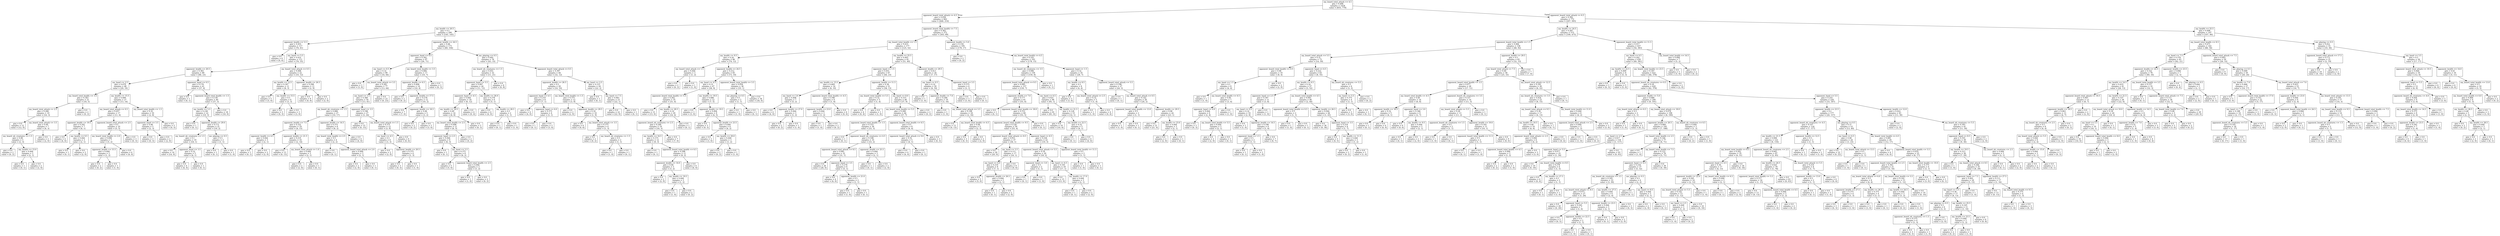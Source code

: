 digraph Tree {
node [shape=box] ;
0 [label="my_board_total_attack <= 4.5\ngini = 0.496\nsamples = 1434\nvalue = [655, 779]"] ;
1 [label="opponent_board_total_attack <= 4.5\ngini = 0.438\nsamples = 662\nvalue = [448, 214]"] ;
0 -> 1 [labeldistance=2.5, labelangle=45, headlabel="True"] ;
2 [label="my_health <= 20.5\ngini = 0.5\nsamples = 290\nvalue = [145, 145]"] ;
1 -> 2 ;
3 [label="opponent_health <= 5.5\ngini = 0.455\nsamples = 117\nvalue = [76, 41]"] ;
2 -> 3 ;
4 [label="gini = 0.0\nsamples = 6\nvalue = [0, 6]"] ;
3 -> 4 ;
5 [label="my_hand <= 5.5\ngini = 0.432\nsamples = 111\nvalue = [76, 35]"] ;
3 -> 5 ;
6 [label="opponent_health <= 20.5\ngini = 0.383\nsamples = 89\nvalue = [66, 23]"] ;
5 -> 6 ;
7 [label="my_hand <= 2.5\ngini = 0.478\nsamples = 48\nvalue = [29, 19]"] ;
6 -> 7 ;
8 [label="my_board_total_health <= 3.5\ngini = 0.363\nsamples = 21\nvalue = [16, 5]"] ;
7 -> 8 ;
9 [label="my_board_total_attack <= 2.5\ngini = 0.266\nsamples = 19\nvalue = [16, 3]"] ;
8 -> 9 ;
10 [label="gini = 0.0\nsamples = 12\nvalue = [12, 0]"] ;
9 -> 10 ;
11 [label="my_board_total_attack <= 3.5\ngini = 0.49\nsamples = 7\nvalue = [4, 3]"] ;
9 -> 11 ;
12 [label="my_board_nb_creatures <= 1.5\ngini = 0.48\nsamples = 5\nvalue = [2, 3]"] ;
11 -> 12 ;
13 [label="gini = 0.0\nsamples = 2\nvalue = [0, 2]"] ;
12 -> 13 ;
14 [label="my_health <= 15.0\ngini = 0.444\nsamples = 3\nvalue = [2, 1]"] ;
12 -> 14 ;
15 [label="gini = 0.0\nsamples = 1\nvalue = [0, 1]"] ;
14 -> 15 ;
16 [label="gini = 0.0\nsamples = 2\nvalue = [2, 0]"] ;
14 -> 16 ;
17 [label="gini = 0.0\nsamples = 2\nvalue = [2, 0]"] ;
11 -> 17 ;
18 [label="gini = 0.0\nsamples = 2\nvalue = [0, 2]"] ;
8 -> 18 ;
19 [label="my_health <= 15.5\ngini = 0.499\nsamples = 27\nvalue = [13, 14]"] ;
7 -> 19 ;
20 [label="my_board_total_attack <= 0.5\ngini = 0.457\nsamples = 17\nvalue = [11, 6]"] ;
19 -> 20 ;
21 [label="opponent_health <= 19.5\ngini = 0.245\nsamples = 7\nvalue = [6, 1]"] ;
20 -> 21 ;
22 [label="gini = 0.0\nsamples = 4\nvalue = [4, 0]"] ;
21 -> 22 ;
23 [label="my_health <= 9.5\ngini = 0.444\nsamples = 3\nvalue = [2, 1]"] ;
21 -> 23 ;
24 [label="gini = 0.0\nsamples = 1\nvalue = [0, 1]"] ;
23 -> 24 ;
25 [label="gini = 0.0\nsamples = 2\nvalue = [2, 0]"] ;
23 -> 25 ;
26 [label="opponent_board_total_attack <= 2.5\ngini = 0.5\nsamples = 10\nvalue = [5, 5]"] ;
20 -> 26 ;
27 [label="my_board_total_health <= 2.0\ngini = 0.408\nsamples = 7\nvalue = [5, 2]"] ;
26 -> 27 ;
28 [label="opponent_health <= 15.5\ngini = 0.444\nsamples = 3\nvalue = [1, 2]"] ;
27 -> 28 ;
29 [label="gini = 0.0\nsamples = 2\nvalue = [0, 2]"] ;
28 -> 29 ;
30 [label="gini = 0.0\nsamples = 1\nvalue = [1, 0]"] ;
28 -> 30 ;
31 [label="gini = 0.0\nsamples = 4\nvalue = [4, 0]"] ;
27 -> 31 ;
32 [label="gini = 0.0\nsamples = 3\nvalue = [0, 3]"] ;
26 -> 32 ;
33 [label="my_board_total_health <= 1.5\ngini = 0.32\nsamples = 10\nvalue = [2, 8]"] ;
19 -> 33 ;
34 [label="opponent_hand <= 3.5\ngini = 0.48\nsamples = 5\nvalue = [2, 3]"] ;
33 -> 34 ;
35 [label="gini = 0.0\nsamples = 3\nvalue = [0, 3]"] ;
34 -> 35 ;
36 [label="gini = 0.0\nsamples = 2\nvalue = [2, 0]"] ;
34 -> 36 ;
37 [label="gini = 0.0\nsamples = 5\nvalue = [0, 5]"] ;
33 -> 37 ;
38 [label="opponent_hand <= 0.5\ngini = 0.176\nsamples = 41\nvalue = [37, 4]"] ;
6 -> 38 ;
39 [label="gini = 0.0\nsamples = 1\nvalue = [0, 1]"] ;
38 -> 39 ;
40 [label="opponent_board_total_health <= 1.5\ngini = 0.139\nsamples = 40\nvalue = [37, 3]"] ;
38 -> 40 ;
41 [label="my_health <= 5.5\ngini = 0.236\nsamples = 22\nvalue = [19, 3]"] ;
40 -> 41 ;
42 [label="gini = 0.0\nsamples = 1\nvalue = [0, 1]"] ;
41 -> 42 ;
43 [label="opponent_health <= 29.0\ngini = 0.172\nsamples = 21\nvalue = [19, 2]"] ;
41 -> 43 ;
44 [label="my_board_nb_creatures <= 1.5\ngini = 0.1\nsamples = 19\nvalue = [18, 1]"] ;
43 -> 44 ;
45 [label="gini = 0.0\nsamples = 14\nvalue = [14, 0]"] ;
44 -> 45 ;
46 [label="opponent_hand <= 3.5\ngini = 0.32\nsamples = 5\nvalue = [4, 1]"] ;
44 -> 46 ;
47 [label="gini = 0.0\nsamples = 4\nvalue = [4, 0]"] ;
46 -> 47 ;
48 [label="gini = 0.0\nsamples = 1\nvalue = [0, 1]"] ;
46 -> 48 ;
49 [label="me_playing <= 0.5\ngini = 0.5\nsamples = 2\nvalue = [1, 1]"] ;
43 -> 49 ;
50 [label="gini = 0.0\nsamples = 1\nvalue = [0, 1]"] ;
49 -> 50 ;
51 [label="gini = 0.0\nsamples = 1\nvalue = [1, 0]"] ;
49 -> 51 ;
52 [label="gini = 0.0\nsamples = 18\nvalue = [18, 0]"] ;
40 -> 52 ;
53 [label="my_board_total_attack <= 0.5\ngini = 0.496\nsamples = 22\nvalue = [10, 12]"] ;
5 -> 53 ;
54 [label="my_health <= 12.5\ngini = 0.397\nsamples = 11\nvalue = [8, 3]"] ;
53 -> 54 ;
55 [label="gini = 0.0\nsamples = 5\nvalue = [5, 0]"] ;
54 -> 55 ;
56 [label="my_health <= 15.5\ngini = 0.5\nsamples = 6\nvalue = [3, 3]"] ;
54 -> 56 ;
57 [label="gini = 0.0\nsamples = 3\nvalue = [0, 3]"] ;
56 -> 57 ;
58 [label="gini = 0.0\nsamples = 3\nvalue = [3, 0]"] ;
56 -> 58 ;
59 [label="opponent_health <= 26.5\ngini = 0.298\nsamples = 11\nvalue = [2, 9]"] ;
53 -> 59 ;
60 [label="gini = 0.0\nsamples = 9\nvalue = [0, 9]"] ;
59 -> 60 ;
61 [label="gini = 0.0\nsamples = 2\nvalue = [2, 0]"] ;
59 -> 61 ;
62 [label="opponent_health <= 24.5\ngini = 0.48\nsamples = 173\nvalue = [69, 104]"] ;
2 -> 62 ;
63 [label="opponent_hand <= 6.5\ngini = 0.392\nsamples = 97\nvalue = [26, 71]"] ;
62 -> 63 ;
64 [label="my_hand <= 0.5\ngini = 0.32\nsamples = 80\nvalue = [16, 64]"] ;
63 -> 64 ;
65 [label="gini = 0.0\nsamples = 3\nvalue = [3, 0]"] ;
64 -> 65 ;
66 [label="my_board_total_attack <= 3.5\ngini = 0.281\nsamples = 77\nvalue = [13, 64]"] ;
64 -> 66 ;
67 [label="my_hand <= 3.5\ngini = 0.366\nsamples = 54\nvalue = [13, 41]"] ;
66 -> 67 ;
68 [label="my_board_nb_creatures <= 1.5\ngini = 0.466\nsamples = 27\nvalue = [10, 17]"] ;
67 -> 68 ;
69 [label="opponent_health <= 7.5\ngini = 0.332\nsamples = 19\nvalue = [4, 15]"] ;
68 -> 69 ;
70 [label="opponent_health <= 4.5\ngini = 0.444\nsamples = 3\nvalue = [2, 1]"] ;
69 -> 70 ;
71 [label="gini = 0.0\nsamples = 1\nvalue = [0, 1]"] ;
70 -> 71 ;
72 [label="gini = 0.0\nsamples = 2\nvalue = [2, 0]"] ;
70 -> 72 ;
73 [label="opponent_health <= 21.5\ngini = 0.219\nsamples = 16\nvalue = [2, 14]"] ;
69 -> 73 ;
74 [label="gini = 0.0\nsamples = 13\nvalue = [0, 13]"] ;
73 -> 74 ;
75 [label="my_board_total_attack <= 1.0\ngini = 0.444\nsamples = 3\nvalue = [2, 1]"] ;
73 -> 75 ;
76 [label="gini = 0.0\nsamples = 2\nvalue = [2, 0]"] ;
75 -> 76 ;
77 [label="gini = 0.0\nsamples = 1\nvalue = [0, 1]"] ;
75 -> 77 ;
78 [label="opponent_health <= 14.5\ngini = 0.375\nsamples = 8\nvalue = [6, 2]"] ;
68 -> 78 ;
79 [label="my_board_total_health <= 2.5\ngini = 0.5\nsamples = 4\nvalue = [2, 2]"] ;
78 -> 79 ;
80 [label="gini = 0.0\nsamples = 1\nvalue = [0, 1]"] ;
79 -> 80 ;
81 [label="opponent_board_total_attack <= 2.0\ngini = 0.444\nsamples = 3\nvalue = [2, 1]"] ;
79 -> 81 ;
82 [label="gini = 0.0\nsamples = 2\nvalue = [2, 0]"] ;
81 -> 82 ;
83 [label="gini = 0.0\nsamples = 1\nvalue = [0, 1]"] ;
81 -> 83 ;
84 [label="gini = 0.0\nsamples = 4\nvalue = [4, 0]"] ;
78 -> 84 ;
85 [label="opponent_hand <= 3.5\ngini = 0.198\nsamples = 27\nvalue = [3, 24]"] ;
67 -> 85 ;
86 [label="gini = 0.0\nsamples = 15\nvalue = [0, 15]"] ;
85 -> 86 ;
87 [label="my_board_total_attack <= 1.5\ngini = 0.375\nsamples = 12\nvalue = [3, 9]"] ;
85 -> 87 ;
88 [label="my_hand <= 4.5\ngini = 0.5\nsamples = 6\nvalue = [3, 3]"] ;
87 -> 88 ;
89 [label="gini = 0.0\nsamples = 2\nvalue = [2, 0]"] ;
88 -> 89 ;
90 [label="opponent_health <= 20.5\ngini = 0.375\nsamples = 4\nvalue = [1, 3]"] ;
88 -> 90 ;
91 [label="gini = 0.0\nsamples = 3\nvalue = [0, 3]"] ;
90 -> 91 ;
92 [label="gini = 0.0\nsamples = 1\nvalue = [1, 0]"] ;
90 -> 92 ;
93 [label="gini = 0.0\nsamples = 6\nvalue = [0, 6]"] ;
87 -> 93 ;
94 [label="gini = 0.0\nsamples = 23\nvalue = [0, 23]"] ;
66 -> 94 ;
95 [label="my_board_total_health <= 3.5\ngini = 0.484\nsamples = 17\nvalue = [10, 7]"] ;
63 -> 95 ;
96 [label="opponent_health <= 6.5\ngini = 0.408\nsamples = 14\nvalue = [10, 4]"] ;
95 -> 96 ;
97 [label="gini = 0.0\nsamples = 2\nvalue = [0, 2]"] ;
96 -> 97 ;
98 [label="opponent_health <= 17.5\ngini = 0.278\nsamples = 12\nvalue = [10, 2]"] ;
96 -> 98 ;
99 [label="gini = 0.0\nsamples = 7\nvalue = [7, 0]"] ;
98 -> 99 ;
100 [label="opponent_health <= 18.5\ngini = 0.48\nsamples = 5\nvalue = [3, 2]"] ;
98 -> 100 ;
101 [label="gini = 0.0\nsamples = 2\nvalue = [0, 2]"] ;
100 -> 101 ;
102 [label="gini = 0.0\nsamples = 3\nvalue = [3, 0]"] ;
100 -> 102 ;
103 [label="gini = 0.0\nsamples = 3\nvalue = [0, 3]"] ;
95 -> 103 ;
104 [label="me_playing <= 0.5\ngini = 0.491\nsamples = 76\nvalue = [43, 33]"] ;
62 -> 104 ;
105 [label="my_board_nb_creatures <= 1.5\ngini = 0.451\nsamples = 32\nvalue = [11, 21]"] ;
104 -> 105 ;
106 [label="opponent_hand <= 5.5\ngini = 0.497\nsamples = 24\nvalue = [11, 13]"] ;
105 -> 106 ;
107 [label="opponent_hand <= 4.5\ngini = 0.444\nsamples = 18\nvalue = [6, 12]"] ;
106 -> 107 ;
108 [label="my_health <= 29.5\ngini = 0.49\nsamples = 14\nvalue = [6, 8]"] ;
107 -> 108 ;
109 [label="my_board_total_health <= 2.5\ngini = 0.496\nsamples = 11\nvalue = [6, 5]"] ;
108 -> 109 ;
110 [label="opponent_hand <= 2.5\ngini = 0.444\nsamples = 9\nvalue = [6, 3]"] ;
109 -> 110 ;
111 [label="gini = 0.0\nsamples = 1\nvalue = [0, 1]"] ;
110 -> 111 ;
112 [label="my_hand <= 5.5\ngini = 0.375\nsamples = 8\nvalue = [6, 2]"] ;
110 -> 112 ;
113 [label="gini = 0.0\nsamples = 5\nvalue = [5, 0]"] ;
112 -> 113 ;
114 [label="opponent_board_total_health <= 2.5\ngini = 0.444\nsamples = 3\nvalue = [1, 2]"] ;
112 -> 114 ;
115 [label="gini = 0.0\nsamples = 1\nvalue = [1, 0]"] ;
114 -> 115 ;
116 [label="gini = 0.0\nsamples = 2\nvalue = [0, 2]"] ;
114 -> 116 ;
117 [label="gini = 0.0\nsamples = 2\nvalue = [0, 2]"] ;
109 -> 117 ;
118 [label="gini = 0.0\nsamples = 3\nvalue = [0, 3]"] ;
108 -> 118 ;
119 [label="gini = 0.0\nsamples = 4\nvalue = [0, 4]"] ;
107 -> 119 ;
120 [label="my_health <= 26.0\ngini = 0.278\nsamples = 6\nvalue = [5, 1]"] ;
106 -> 120 ;
121 [label="gini = 0.0\nsamples = 4\nvalue = [4, 0]"] ;
120 -> 121 ;
122 [label="my_health <= 28.5\ngini = 0.5\nsamples = 2\nvalue = [1, 1]"] ;
120 -> 122 ;
123 [label="gini = 0.0\nsamples = 1\nvalue = [0, 1]"] ;
122 -> 123 ;
124 [label="gini = 0.0\nsamples = 1\nvalue = [1, 0]"] ;
122 -> 124 ;
125 [label="gini = 0.0\nsamples = 8\nvalue = [0, 8]"] ;
105 -> 125 ;
126 [label="opponent_board_total_attack <= 0.5\ngini = 0.397\nsamples = 44\nvalue = [32, 12]"] ;
104 -> 126 ;
127 [label="opponent_health <= 26.5\ngini = 0.5\nsamples = 20\nvalue = [10, 10]"] ;
126 -> 127 ;
128 [label="opponent_hand <= 4.5\ngini = 0.219\nsamples = 8\nvalue = [7, 1]"] ;
127 -> 128 ;
129 [label="gini = 0.0\nsamples = 4\nvalue = [4, 0]"] ;
128 -> 129 ;
130 [label="opponent_hand <= 6.0\ngini = 0.375\nsamples = 4\nvalue = [3, 1]"] ;
128 -> 130 ;
131 [label="gini = 0.0\nsamples = 1\nvalue = [0, 1]"] ;
130 -> 131 ;
132 [label="gini = 0.0\nsamples = 3\nvalue = [3, 0]"] ;
130 -> 132 ;
133 [label="my_board_total_health <= 1.5\ngini = 0.375\nsamples = 12\nvalue = [3, 9]"] ;
127 -> 133 ;
134 [label="gini = 0.0\nsamples = 2\nvalue = [2, 0]"] ;
133 -> 134 ;
135 [label="opponent_health <= 29.5\ngini = 0.18\nsamples = 10\nvalue = [1, 9]"] ;
133 -> 135 ;
136 [label="gini = 0.0\nsamples = 6\nvalue = [0, 6]"] ;
135 -> 136 ;
137 [label="my_board_total_attack <= 3.5\ngini = 0.375\nsamples = 4\nvalue = [1, 3]"] ;
135 -> 137 ;
138 [label="gini = 0.0\nsamples = 2\nvalue = [0, 2]"] ;
137 -> 138 ;
139 [label="my_board_nb_creatures <= 1.5\ngini = 0.5\nsamples = 2\nvalue = [1, 1]"] ;
137 -> 139 ;
140 [label="gini = 0.0\nsamples = 1\nvalue = [1, 0]"] ;
139 -> 140 ;
141 [label="gini = 0.0\nsamples = 1\nvalue = [0, 1]"] ;
139 -> 141 ;
142 [label="my_hand <= 2.5\ngini = 0.153\nsamples = 24\nvalue = [22, 2]"] ;
126 -> 142 ;
143 [label="gini = 0.0\nsamples = 1\nvalue = [0, 1]"] ;
142 -> 143 ;
144 [label="my_hand <= 7.5\ngini = 0.083\nsamples = 23\nvalue = [22, 1]"] ;
142 -> 144 ;
145 [label="gini = 0.0\nsamples = 22\nvalue = [22, 0]"] ;
144 -> 145 ;
146 [label="gini = 0.0\nsamples = 1\nvalue = [0, 1]"] ;
144 -> 146 ;
147 [label="opponent_board_total_health <= 7.5\ngini = 0.302\nsamples = 372\nvalue = [303, 69]"] ;
1 -> 147 ;
148 [label="my_board_total_health <= 1.5\ngini = 0.415\nsamples = 177\nvalue = [125, 52]"] ;
147 -> 148 ;
149 [label="my_health <= 9.5\ngini = 0.24\nsamples = 86\nvalue = [74, 12]"] ;
148 -> 149 ;
150 [label="my_board_total_attack <= 1.5\ngini = 0.444\nsamples = 3\nvalue = [1, 2]"] ;
149 -> 150 ;
151 [label="gini = 0.0\nsamples = 2\nvalue = [0, 2]"] ;
150 -> 151 ;
152 [label="gini = 0.0\nsamples = 1\nvalue = [1, 0]"] ;
150 -> 152 ;
153 [label="opponent_health <= 24.5\ngini = 0.212\nsamples = 83\nvalue = [73, 10]"] ;
149 -> 153 ;
154 [label="my_hand <= 4.5\ngini = 0.31\nsamples = 47\nvalue = [38, 9]"] ;
153 -> 154 ;
155 [label="opponent_board_total_health <= 5.5\ngini = 0.202\nsamples = 35\nvalue = [31, 4]"] ;
154 -> 155 ;
156 [label="gini = 0.0\nsamples = 15\nvalue = [15, 0]"] ;
155 -> 156 ;
157 [label="my_health <= 28.5\ngini = 0.32\nsamples = 20\nvalue = [16, 4]"] ;
155 -> 157 ;
158 [label="opponent_board_nb_creatures <= 2.5\ngini = 0.266\nsamples = 19\nvalue = [16, 3]"] ;
157 -> 158 ;
159 [label="my_health <= 16.5\ngini = 0.375\nsamples = 12\nvalue = [9, 3]"] ;
158 -> 159 ;
160 [label="gini = 0.0\nsamples = 1\nvalue = [0, 1]"] ;
159 -> 160 ;
161 [label="opponent_board_total_health <= 6.5\ngini = 0.298\nsamples = 11\nvalue = [9, 2]"] ;
159 -> 161 ;
162 [label="opponent_health <= 14.0\ngini = 0.48\nsamples = 5\nvalue = [3, 2]"] ;
161 -> 162 ;
163 [label="gini = 0.0\nsamples = 2\nvalue = [2, 0]"] ;
162 -> 163 ;
164 [label="my_health <= 19.5\ngini = 0.444\nsamples = 3\nvalue = [1, 2]"] ;
162 -> 164 ;
165 [label="gini = 0.0\nsamples = 1\nvalue = [1, 0]"] ;
164 -> 165 ;
166 [label="gini = 0.0\nsamples = 2\nvalue = [0, 2]"] ;
164 -> 166 ;
167 [label="gini = 0.0\nsamples = 6\nvalue = [6, 0]"] ;
161 -> 167 ;
168 [label="gini = 0.0\nsamples = 7\nvalue = [7, 0]"] ;
158 -> 168 ;
169 [label="gini = 0.0\nsamples = 1\nvalue = [0, 1]"] ;
157 -> 169 ;
170 [label="my_health <= 19.5\ngini = 0.486\nsamples = 12\nvalue = [7, 5]"] ;
154 -> 170 ;
171 [label="gini = 0.0\nsamples = 3\nvalue = [3, 0]"] ;
170 -> 171 ;
172 [label="opponent_health <= 19.5\ngini = 0.494\nsamples = 9\nvalue = [4, 5]"] ;
170 -> 172 ;
173 [label="gini = 0.0\nsamples = 3\nvalue = [0, 3]"] ;
172 -> 173 ;
174 [label="opponent_health <= 23.5\ngini = 0.444\nsamples = 6\nvalue = [4, 2]"] ;
172 -> 174 ;
175 [label="gini = 0.0\nsamples = 3\nvalue = [3, 0]"] ;
174 -> 175 ;
176 [label="my_health <= 29.0\ngini = 0.444\nsamples = 3\nvalue = [1, 2]"] ;
174 -> 176 ;
177 [label="gini = 0.0\nsamples = 2\nvalue = [0, 2]"] ;
176 -> 177 ;
178 [label="gini = 0.0\nsamples = 1\nvalue = [1, 0]"] ;
176 -> 178 ;
179 [label="opponent_board_total_health <= 3.5\ngini = 0.054\nsamples = 36\nvalue = [35, 1]"] ;
153 -> 179 ;
180 [label="me_playing <= 0.5\ngini = 0.5\nsamples = 2\nvalue = [1, 1]"] ;
179 -> 180 ;
181 [label="gini = 0.0\nsamples = 1\nvalue = [1, 0]"] ;
180 -> 181 ;
182 [label="gini = 0.0\nsamples = 1\nvalue = [0, 1]"] ;
180 -> 182 ;
183 [label="gini = 0.0\nsamples = 34\nvalue = [34, 0]"] ;
179 -> 183 ;
184 [label="my_health <= 25.5\ngini = 0.493\nsamples = 91\nvalue = [51, 40]"] ;
148 -> 184 ;
185 [label="opponent_hand <= 1.5\ngini = 0.451\nsamples = 67\nvalue = [44, 23]"] ;
184 -> 185 ;
186 [label="my_health <= 15.5\ngini = 0.469\nsamples = 16\nvalue = [6, 10]"] ;
185 -> 186 ;
187 [label="my_hand <= 3.0\ngini = 0.408\nsamples = 7\nvalue = [5, 2]"] ;
186 -> 187 ;
188 [label="gini = 0.0\nsamples = 4\nvalue = [4, 0]"] ;
187 -> 188 ;
189 [label="opponent_health <= 27.0\ngini = 0.444\nsamples = 3\nvalue = [1, 2]"] ;
187 -> 189 ;
190 [label="gini = 0.0\nsamples = 2\nvalue = [0, 2]"] ;
189 -> 190 ;
191 [label="gini = 0.0\nsamples = 1\nvalue = [1, 0]"] ;
189 -> 191 ;
192 [label="opponent_board_total_health <= 4.5\ngini = 0.198\nsamples = 9\nvalue = [1, 8]"] ;
186 -> 192 ;
193 [label="opponent_health <= 23.0\ngini = 0.444\nsamples = 3\nvalue = [1, 2]"] ;
192 -> 193 ;
194 [label="gini = 0.0\nsamples = 1\nvalue = [1, 0]"] ;
193 -> 194 ;
195 [label="gini = 0.0\nsamples = 2\nvalue = [0, 2]"] ;
193 -> 195 ;
196 [label="gini = 0.0\nsamples = 6\nvalue = [0, 6]"] ;
192 -> 196 ;
197 [label="opponent_health <= 11.5\ngini = 0.38\nsamples = 51\nvalue = [38, 13]"] ;
185 -> 197 ;
198 [label="my_board_total_health <= 5.5\ngini = 0.32\nsamples = 5\nvalue = [1, 4]"] ;
197 -> 198 ;
199 [label="gini = 0.0\nsamples = 4\nvalue = [0, 4]"] ;
198 -> 199 ;
200 [label="gini = 0.0\nsamples = 1\nvalue = [1, 0]"] ;
198 -> 200 ;
201 [label="my_hand <= 8.0\ngini = 0.315\nsamples = 46\nvalue = [37, 9]"] ;
197 -> 201 ;
202 [label="my_board_total_health <= 5.5\ngini = 0.268\nsamples = 44\nvalue = [37, 7]"] ;
201 -> 202 ;
203 [label="opponent_board_total_health <= 1.5\ngini = 0.153\nsamples = 36\nvalue = [33, 3]"] ;
202 -> 203 ;
204 [label="gini = 0.0\nsamples = 1\nvalue = [0, 1]"] ;
203 -> 204 ;
205 [label="opponent_board_nb_creatures <= 4.5\ngini = 0.108\nsamples = 35\nvalue = [33, 2]"] ;
203 -> 205 ;
206 [label="opponent_board_total_attack <= 8.5\ngini = 0.061\nsamples = 32\nvalue = [31, 1]"] ;
205 -> 206 ;
207 [label="gini = 0.0\nsamples = 26\nvalue = [26, 0]"] ;
206 -> 207 ;
208 [label="opponent_hand <= 3.5\ngini = 0.278\nsamples = 6\nvalue = [5, 1]"] ;
206 -> 208 ;
209 [label="gini = 0.0\nsamples = 4\nvalue = [4, 0]"] ;
208 -> 209 ;
210 [label="opponent_health <= 21.0\ngini = 0.5\nsamples = 2\nvalue = [1, 1]"] ;
208 -> 210 ;
211 [label="gini = 0.0\nsamples = 1\nvalue = [1, 0]"] ;
210 -> 211 ;
212 [label="gini = 0.0\nsamples = 1\nvalue = [0, 1]"] ;
210 -> 212 ;
213 [label="opponent_health <= 25.5\ngini = 0.444\nsamples = 3\nvalue = [2, 1]"] ;
205 -> 213 ;
214 [label="gini = 0.0\nsamples = 1\nvalue = [0, 1]"] ;
213 -> 214 ;
215 [label="gini = 0.0\nsamples = 2\nvalue = [2, 0]"] ;
213 -> 215 ;
216 [label="opponent_board_total_health <= 6.5\ngini = 0.5\nsamples = 8\nvalue = [4, 4]"] ;
202 -> 216 ;
217 [label="opponent_board_total_attack <= 9.0\ngini = 0.32\nsamples = 5\nvalue = [4, 1]"] ;
216 -> 217 ;
218 [label="gini = 0.0\nsamples = 4\nvalue = [4, 0]"] ;
217 -> 218 ;
219 [label="gini = 0.0\nsamples = 1\nvalue = [0, 1]"] ;
217 -> 219 ;
220 [label="gini = 0.0\nsamples = 3\nvalue = [0, 3]"] ;
216 -> 220 ;
221 [label="gini = 0.0\nsamples = 2\nvalue = [0, 2]"] ;
201 -> 221 ;
222 [label="opponent_health <= 29.5\ngini = 0.413\nsamples = 24\nvalue = [7, 17]"] ;
184 -> 222 ;
223 [label="my_hand <= 0.5\ngini = 0.32\nsamples = 20\nvalue = [4, 16]"] ;
222 -> 223 ;
224 [label="gini = 0.0\nsamples = 1\nvalue = [1, 0]"] ;
223 -> 224 ;
225 [label="opponent_health <= 7.0\ngini = 0.266\nsamples = 19\nvalue = [3, 16]"] ;
223 -> 225 ;
226 [label="gini = 0.0\nsamples = 1\nvalue = [1, 0]"] ;
225 -> 226 ;
227 [label="my_board_total_attack <= 3.5\ngini = 0.198\nsamples = 18\nvalue = [2, 16]"] ;
225 -> 227 ;
228 [label="gini = 0.0\nsamples = 13\nvalue = [0, 13]"] ;
227 -> 228 ;
229 [label="my_board_total_health <= 4.5\ngini = 0.48\nsamples = 5\nvalue = [2, 3]"] ;
227 -> 229 ;
230 [label="gini = 0.0\nsamples = 3\nvalue = [0, 3]"] ;
229 -> 230 ;
231 [label="gini = 0.0\nsamples = 2\nvalue = [2, 0]"] ;
229 -> 231 ;
232 [label="opponent_hand <= 3.5\ngini = 0.375\nsamples = 4\nvalue = [3, 1]"] ;
222 -> 232 ;
233 [label="gini = 0.0\nsamples = 3\nvalue = [3, 0]"] ;
232 -> 233 ;
234 [label="gini = 0.0\nsamples = 1\nvalue = [0, 1]"] ;
232 -> 234 ;
235 [label="opponent_health <= 5.0\ngini = 0.159\nsamples = 195\nvalue = [178, 17]"] ;
147 -> 235 ;
236 [label="gini = 0.0\nsamples = 2\nvalue = [0, 2]"] ;
235 -> 236 ;
237 [label="my_board_total_health <= 4.5\ngini = 0.143\nsamples = 193\nvalue = [178, 15]"] ;
235 -> 237 ;
238 [label="my_board_nb_creatures <= 3.5\ngini = 0.096\nsamples = 158\nvalue = [150, 8]"] ;
237 -> 238 ;
239 [label="opponent_board_total_attack <= 9.5\ngini = 0.085\nsamples = 157\nvalue = [150, 7]"] ;
238 -> 239 ;
240 [label="opponent_health <= 7.0\ngini = 0.177\nsamples = 61\nvalue = [55, 6]"] ;
239 -> 240 ;
241 [label="gini = 0.0\nsamples = 1\nvalue = [0, 1]"] ;
240 -> 241 ;
242 [label="opponent_board_total_health <= 18.0\ngini = 0.153\nsamples = 60\nvalue = [55, 5]"] ;
240 -> 242 ;
243 [label="opponent_board_total_health <= 9.5\ngini = 0.126\nsamples = 59\nvalue = [55, 4]"] ;
242 -> 243 ;
244 [label="opponent_board_total_attack <= 8.5\ngini = 0.053\nsamples = 37\nvalue = [36, 1]"] ;
243 -> 244 ;
245 [label="gini = 0.0\nsamples = 20\nvalue = [20, 0]"] ;
244 -> 245 ;
246 [label="my_hand <= 5.5\ngini = 0.111\nsamples = 17\nvalue = [16, 1]"] ;
244 -> 246 ;
247 [label="my_hand <= 4.0\ngini = 0.219\nsamples = 8\nvalue = [7, 1]"] ;
246 -> 247 ;
248 [label="gini = 0.0\nsamples = 5\nvalue = [5, 0]"] ;
247 -> 248 ;
249 [label="opponent_health <= 26.5\ngini = 0.444\nsamples = 3\nvalue = [2, 1]"] ;
247 -> 249 ;
250 [label="gini = 0.0\nsamples = 1\nvalue = [0, 1]"] ;
249 -> 250 ;
251 [label="gini = 0.0\nsamples = 2\nvalue = [2, 0]"] ;
249 -> 251 ;
252 [label="gini = 0.0\nsamples = 9\nvalue = [9, 0]"] ;
246 -> 252 ;
253 [label="opponent_hand <= 6.5\ngini = 0.236\nsamples = 22\nvalue = [19, 3]"] ;
243 -> 253 ;
254 [label="opponent_board_total_attack <= 5.5\ngini = 0.18\nsamples = 20\nvalue = [18, 2]"] ;
253 -> 254 ;
255 [label="opponent_hand <= 3.0\ngini = 0.5\nsamples = 2\nvalue = [1, 1]"] ;
254 -> 255 ;
256 [label="gini = 0.0\nsamples = 1\nvalue = [0, 1]"] ;
255 -> 256 ;
257 [label="gini = 0.0\nsamples = 1\nvalue = [1, 0]"] ;
255 -> 257 ;
258 [label="my_hand <= 6.5\ngini = 0.105\nsamples = 18\nvalue = [17, 1]"] ;
254 -> 258 ;
259 [label="gini = 0.0\nsamples = 15\nvalue = [15, 0]"] ;
258 -> 259 ;
260 [label="my_health <= 17.0\ngini = 0.444\nsamples = 3\nvalue = [2, 1]"] ;
258 -> 260 ;
261 [label="gini = 0.0\nsamples = 1\nvalue = [0, 1]"] ;
260 -> 261 ;
262 [label="gini = 0.0\nsamples = 2\nvalue = [2, 0]"] ;
260 -> 262 ;
263 [label="opponent_board_total_health <= 11.5\ngini = 0.5\nsamples = 2\nvalue = [1, 1]"] ;
253 -> 263 ;
264 [label="gini = 0.0\nsamples = 1\nvalue = [1, 0]"] ;
263 -> 264 ;
265 [label="gini = 0.0\nsamples = 1\nvalue = [0, 1]"] ;
263 -> 265 ;
266 [label="gini = 0.0\nsamples = 1\nvalue = [0, 1]"] ;
242 -> 266 ;
267 [label="my_hand <= 6.5\ngini = 0.021\nsamples = 96\nvalue = [95, 1]"] ;
239 -> 267 ;
268 [label="gini = 0.0\nsamples = 81\nvalue = [81, 0]"] ;
267 -> 268 ;
269 [label="my_health <= 21.5\ngini = 0.124\nsamples = 15\nvalue = [14, 1]"] ;
267 -> 269 ;
270 [label="gini = 0.0\nsamples = 10\nvalue = [10, 0]"] ;
269 -> 270 ;
271 [label="my_health <= 22.5\ngini = 0.32\nsamples = 5\nvalue = [4, 1]"] ;
269 -> 271 ;
272 [label="gini = 0.0\nsamples = 1\nvalue = [0, 1]"] ;
271 -> 272 ;
273 [label="gini = 0.0\nsamples = 4\nvalue = [4, 0]"] ;
271 -> 273 ;
274 [label="gini = 0.0\nsamples = 1\nvalue = [0, 1]"] ;
238 -> 274 ;
275 [label="opponent_hand <= 1.5\ngini = 0.32\nsamples = 35\nvalue = [28, 7]"] ;
237 -> 275 ;
276 [label="my_health <= 8.5\ngini = 0.5\nsamples = 8\nvalue = [4, 4]"] ;
275 -> 276 ;
277 [label="gini = 0.0\nsamples = 3\nvalue = [3, 0]"] ;
276 -> 277 ;
278 [label="my_board_total_attack <= 2.5\ngini = 0.32\nsamples = 5\nvalue = [1, 4]"] ;
276 -> 278 ;
279 [label="gini = 0.0\nsamples = 1\nvalue = [1, 0]"] ;
278 -> 279 ;
280 [label="gini = 0.0\nsamples = 4\nvalue = [0, 4]"] ;
278 -> 280 ;
281 [label="opponent_board_total_attack <= 5.5\ngini = 0.198\nsamples = 27\nvalue = [24, 3]"] ;
275 -> 281 ;
282 [label="gini = 0.0\nsamples = 1\nvalue = [0, 1]"] ;
281 -> 282 ;
283 [label="my_board_total_attack <= 0.5\ngini = 0.142\nsamples = 26\nvalue = [24, 2]"] ;
281 -> 283 ;
284 [label="opponent_board_total_health <= 13.0\ngini = 0.5\nsamples = 2\nvalue = [1, 1]"] ;
283 -> 284 ;
285 [label="gini = 0.0\nsamples = 1\nvalue = [1, 0]"] ;
284 -> 285 ;
286 [label="gini = 0.0\nsamples = 1\nvalue = [0, 1]"] ;
284 -> 286 ;
287 [label="opponent_health <= 29.5\ngini = 0.08\nsamples = 24\nvalue = [23, 1]"] ;
283 -> 287 ;
288 [label="gini = 0.0\nsamples = 21\nvalue = [21, 0]"] ;
287 -> 288 ;
289 [label="my_health <= 23.0\ngini = 0.444\nsamples = 3\nvalue = [2, 1]"] ;
287 -> 289 ;
290 [label="gini = 0.0\nsamples = 2\nvalue = [2, 0]"] ;
289 -> 290 ;
291 [label="gini = 0.0\nsamples = 1\nvalue = [0, 1]"] ;
289 -> 291 ;
292 [label="opponent_board_total_attack <= 6.5\ngini = 0.392\nsamples = 772\nvalue = [207, 565]"] ;
0 -> 292 [labeldistance=2.5, labelangle=-45, headlabel="False"] ;
293 [label="my_health <= 16.5\ngini = 0.287\nsamples = 575\nvalue = [100, 475]"] ;
292 -> 293 ;
294 [label="opponent_board_total_health <= 1.5\ngini = 0.444\nsamples = 138\nvalue = [46, 92]"] ;
293 -> 294 ;
295 [label="my_board_total_attack <= 5.5\ngini = 0.31\nsamples = 73\nvalue = [14, 59]"] ;
294 -> 295 ;
296 [label="opponent_board_total_health <= 0.5\ngini = 0.48\nsamples = 10\nvalue = [6, 4]"] ;
295 -> 296 ;
297 [label="my_hand <= 1.5\ngini = 0.5\nsamples = 8\nvalue = [4, 4]"] ;
296 -> 297 ;
298 [label="gini = 0.0\nsamples = 1\nvalue = [1, 0]"] ;
297 -> 298 ;
299 [label="my_board_total_health <= 6.5\ngini = 0.49\nsamples = 7\nvalue = [3, 4]"] ;
297 -> 299 ;
300 [label="opponent_hand <= 4.0\ngini = 0.444\nsamples = 6\nvalue = [2, 4]"] ;
299 -> 300 ;
301 [label="gini = 0.0\nsamples = 3\nvalue = [0, 3]"] ;
300 -> 301 ;
302 [label="my_board_total_health <= 5.5\ngini = 0.444\nsamples = 3\nvalue = [2, 1]"] ;
300 -> 302 ;
303 [label="gini = 0.0\nsamples = 2\nvalue = [2, 0]"] ;
302 -> 303 ;
304 [label="gini = 0.0\nsamples = 1\nvalue = [0, 1]"] ;
302 -> 304 ;
305 [label="gini = 0.0\nsamples = 1\nvalue = [1, 0]"] ;
299 -> 305 ;
306 [label="gini = 0.0\nsamples = 2\nvalue = [2, 0]"] ;
296 -> 306 ;
307 [label="opponent_hand <= 4.5\ngini = 0.222\nsamples = 63\nvalue = [8, 55]"] ;
295 -> 307 ;
308 [label="my_health <= 6.5\ngini = 0.16\nsamples = 57\nvalue = [5, 52]"] ;
307 -> 308 ;
309 [label="opponent_hand <= 2.5\ngini = 0.397\nsamples = 11\nvalue = [3, 8]"] ;
308 -> 309 ;
310 [label="my_hand <= 0.5\ngini = 0.32\nsamples = 10\nvalue = [2, 8]"] ;
309 -> 310 ;
311 [label="gini = 0.0\nsamples = 1\nvalue = [1, 0]"] ;
310 -> 311 ;
312 [label="opponent_health <= 14.5\ngini = 0.198\nsamples = 9\nvalue = [1, 8]"] ;
310 -> 312 ;
313 [label="opponent_hand <= 1.5\ngini = 0.5\nsamples = 2\nvalue = [1, 1]"] ;
312 -> 313 ;
314 [label="gini = 0.0\nsamples = 1\nvalue = [0, 1]"] ;
313 -> 314 ;
315 [label="gini = 0.0\nsamples = 1\nvalue = [1, 0]"] ;
313 -> 315 ;
316 [label="gini = 0.0\nsamples = 7\nvalue = [0, 7]"] ;
312 -> 316 ;
317 [label="gini = 0.0\nsamples = 1\nvalue = [1, 0]"] ;
309 -> 317 ;
318 [label="my_board_total_health <= 4.5\ngini = 0.083\nsamples = 46\nvalue = [2, 44]"] ;
308 -> 318 ;
319 [label="opponent_board_total_health <= 0.5\ngini = 0.5\nsamples = 2\nvalue = [1, 1]"] ;
318 -> 319 ;
320 [label="gini = 0.0\nsamples = 1\nvalue = [1, 0]"] ;
319 -> 320 ;
321 [label="gini = 0.0\nsamples = 1\nvalue = [0, 1]"] ;
319 -> 321 ;
322 [label="opponent_health <= 26.5\ngini = 0.044\nsamples = 44\nvalue = [1, 43]"] ;
318 -> 322 ;
323 [label="gini = 0.0\nsamples = 36\nvalue = [0, 36]"] ;
322 -> 323 ;
324 [label="opponent_hand <= 3.5\ngini = 0.219\nsamples = 8\nvalue = [1, 7]"] ;
322 -> 324 ;
325 [label="gini = 0.0\nsamples = 5\nvalue = [0, 5]"] ;
324 -> 325 ;
326 [label="my_health <= 11.5\ngini = 0.444\nsamples = 3\nvalue = [1, 2]"] ;
324 -> 326 ;
327 [label="gini = 0.0\nsamples = 2\nvalue = [0, 2]"] ;
326 -> 327 ;
328 [label="gini = 0.0\nsamples = 1\nvalue = [1, 0]"] ;
326 -> 328 ;
329 [label="my_board_nb_creatures <= 5.5\ngini = 0.5\nsamples = 6\nvalue = [3, 3]"] ;
307 -> 329 ;
330 [label="my_hand <= 5.5\ngini = 0.375\nsamples = 4\nvalue = [3, 1]"] ;
329 -> 330 ;
331 [label="gini = 0.0\nsamples = 3\nvalue = [3, 0]"] ;
330 -> 331 ;
332 [label="gini = 0.0\nsamples = 1\nvalue = [0, 1]"] ;
330 -> 332 ;
333 [label="gini = 0.0\nsamples = 2\nvalue = [0, 2]"] ;
329 -> 333 ;
334 [label="opponent_health <= 29.5\ngini = 0.5\nsamples = 65\nvalue = [32, 33]"] ;
294 -> 334 ;
335 [label="my_board_total_attack <= 7.5\ngini = 0.49\nsamples = 58\nvalue = [25, 33]"] ;
334 -> 335 ;
336 [label="opponent_board_total_health <= 3.5\ngini = 0.477\nsamples = 28\nvalue = [17, 11]"] ;
335 -> 336 ;
337 [label="my_board_total_health <= 4.5\ngini = 0.49\nsamples = 14\nvalue = [6, 8]"] ;
336 -> 337 ;
338 [label="opponent_health <= 16.5\ngini = 0.32\nsamples = 5\nvalue = [4, 1]"] ;
337 -> 338 ;
339 [label="gini = 0.0\nsamples = 1\nvalue = [0, 1]"] ;
338 -> 339 ;
340 [label="gini = 0.0\nsamples = 4\nvalue = [4, 0]"] ;
338 -> 340 ;
341 [label="opponent_hand <= 3.0\ngini = 0.346\nsamples = 9\nvalue = [2, 7]"] ;
337 -> 341 ;
342 [label="gini = 0.0\nsamples = 6\nvalue = [0, 6]"] ;
341 -> 342 ;
343 [label="my_health <= 9.5\ngini = 0.444\nsamples = 3\nvalue = [2, 1]"] ;
341 -> 343 ;
344 [label="gini = 0.0\nsamples = 1\nvalue = [0, 1]"] ;
343 -> 344 ;
345 [label="gini = 0.0\nsamples = 2\nvalue = [2, 0]"] ;
343 -> 345 ;
346 [label="opponent_board_nb_creatures <= 3.5\ngini = 0.337\nsamples = 14\nvalue = [11, 3]"] ;
336 -> 346 ;
347 [label="my_board_total_attack <= 5.5\ngini = 0.26\nsamples = 13\nvalue = [11, 2]"] ;
346 -> 347 ;
348 [label="opponent_board_nb_creatures <= 1.5\ngini = 0.5\nsamples = 2\nvalue = [1, 1]"] ;
347 -> 348 ;
349 [label="gini = 0.0\nsamples = 1\nvalue = [1, 0]"] ;
348 -> 349 ;
350 [label="gini = 0.0\nsamples = 1\nvalue = [0, 1]"] ;
348 -> 350 ;
351 [label="opponent_health <= 19.0\ngini = 0.165\nsamples = 11\nvalue = [10, 1]"] ;
347 -> 351 ;
352 [label="opponent_board_total_health <= 11.5\ngini = 0.5\nsamples = 2\nvalue = [1, 1]"] ;
351 -> 352 ;
353 [label="gini = 0.0\nsamples = 1\nvalue = [0, 1]"] ;
352 -> 353 ;
354 [label="gini = 0.0\nsamples = 1\nvalue = [1, 0]"] ;
352 -> 354 ;
355 [label="gini = 0.0\nsamples = 9\nvalue = [9, 0]"] ;
351 -> 355 ;
356 [label="gini = 0.0\nsamples = 1\nvalue = [0, 1]"] ;
346 -> 356 ;
357 [label="my_board_total_attack <= 12.5\ngini = 0.391\nsamples = 30\nvalue = [8, 22]"] ;
335 -> 357 ;
358 [label="my_board_nb_creatures <= 3.5\ngini = 0.454\nsamples = 23\nvalue = [8, 15]"] ;
357 -> 358 ;
359 [label="my_board_total_attack <= 9.5\ngini = 0.36\nsamples = 17\nvalue = [4, 13]"] ;
358 -> 359 ;
360 [label="my_health <= 10.5\ngini = 0.48\nsamples = 10\nvalue = [4, 6]"] ;
359 -> 360 ;
361 [label="opponent_board_total_attack <= 2.5\ngini = 0.444\nsamples = 6\nvalue = [4, 2]"] ;
360 -> 361 ;
362 [label="opponent_board_total_health <= 4.5\ngini = 0.444\nsamples = 3\nvalue = [1, 2]"] ;
361 -> 362 ;
363 [label="gini = 0.0\nsamples = 2\nvalue = [0, 2]"] ;
362 -> 363 ;
364 [label="gini = 0.0\nsamples = 1\nvalue = [1, 0]"] ;
362 -> 364 ;
365 [label="gini = 0.0\nsamples = 3\nvalue = [3, 0]"] ;
361 -> 365 ;
366 [label="gini = 0.0\nsamples = 4\nvalue = [0, 4]"] ;
360 -> 366 ;
367 [label="gini = 0.0\nsamples = 7\nvalue = [0, 7]"] ;
359 -> 367 ;
368 [label="my_board_total_health <= 11.0\ngini = 0.444\nsamples = 6\nvalue = [4, 2]"] ;
358 -> 368 ;
369 [label="opponent_board_total_attack <= 2.5\ngini = 0.444\nsamples = 3\nvalue = [1, 2]"] ;
368 -> 369 ;
370 [label="gini = 0.0\nsamples = 1\nvalue = [1, 0]"] ;
369 -> 370 ;
371 [label="gini = 0.0\nsamples = 2\nvalue = [0, 2]"] ;
369 -> 371 ;
372 [label="gini = 0.0\nsamples = 3\nvalue = [3, 0]"] ;
368 -> 372 ;
373 [label="gini = 0.0\nsamples = 7\nvalue = [0, 7]"] ;
357 -> 373 ;
374 [label="gini = 0.0\nsamples = 7\nvalue = [7, 0]"] ;
334 -> 374 ;
375 [label="opponent_board_total_health <= 11.5\ngini = 0.217\nsamples = 437\nvalue = [54, 383]"] ;
293 -> 375 ;
376 [label="my_hand <= 0.5\ngini = 0.202\nsamples = 430\nvalue = [49, 381]"] ;
375 -> 376 ;
377 [label="my_health <= 22.5\ngini = 0.469\nsamples = 8\nvalue = [5, 3]"] ;
376 -> 377 ;
378 [label="gini = 0.0\nsamples = 3\nvalue = [0, 3]"] ;
377 -> 378 ;
379 [label="gini = 0.0\nsamples = 5\nvalue = [5, 0]"] ;
377 -> 379 ;
380 [label="my_board_total_health <= 23.5\ngini = 0.187\nsamples = 422\nvalue = [44, 378]"] ;
376 -> 380 ;
381 [label="opponent_board_nb_creatures <= 0.5\ngini = 0.18\nsamples = 420\nvalue = [42, 378]"] ;
380 -> 381 ;
382 [label="opponent_health <= 5.0\ngini = 0.086\nsamples = 200\nvalue = [9, 191]"] ;
381 -> 382 ;
383 [label="my_board_total_attack <= 6.5\ngini = 0.5\nsamples = 2\nvalue = [1, 1]"] ;
382 -> 383 ;
384 [label="gini = 0.0\nsamples = 1\nvalue = [1, 0]"] ;
383 -> 384 ;
385 [label="gini = 0.0\nsamples = 1\nvalue = [0, 1]"] ;
383 -> 385 ;
386 [label="my_board_total_attack <= 18.0\ngini = 0.078\nsamples = 198\nvalue = [8, 190]"] ;
382 -> 386 ;
387 [label="opponent_health <= 20.5\ngini = 0.069\nsamples = 195\nvalue = [7, 188]"] ;
386 -> 387 ;
388 [label="my_hand <= 2.5\ngini = 0.017\nsamples = 118\nvalue = [1, 117]"] ;
387 -> 388 ;
389 [label="opponent_hand <= 5.5\ngini = 0.077\nsamples = 25\nvalue = [1, 24]"] ;
388 -> 389 ;
390 [label="gini = 0.0\nsamples = 19\nvalue = [0, 19]"] ;
389 -> 390 ;
391 [label="my_board_total_health <= 8.5\ngini = 0.278\nsamples = 6\nvalue = [1, 5]"] ;
389 -> 391 ;
392 [label="gini = 0.0\nsamples = 4\nvalue = [0, 4]"] ;
391 -> 392 ;
393 [label="my_health <= 27.5\ngini = 0.5\nsamples = 2\nvalue = [1, 1]"] ;
391 -> 393 ;
394 [label="gini = 0.0\nsamples = 1\nvalue = [0, 1]"] ;
393 -> 394 ;
395 [label="gini = 0.0\nsamples = 1\nvalue = [1, 0]"] ;
393 -> 395 ;
396 [label="gini = 0.0\nsamples = 93\nvalue = [0, 93]"] ;
388 -> 396 ;
397 [label="my_board_total_health <= 2.5\ngini = 0.144\nsamples = 77\nvalue = [6, 71]"] ;
387 -> 397 ;
398 [label="gini = 0.0\nsamples = 1\nvalue = [1, 0]"] ;
397 -> 398 ;
399 [label="my_board_total_health <= 7.5\ngini = 0.123\nsamples = 76\nvalue = [5, 71]"] ;
397 -> 399 ;
400 [label="opponent_hand <= 6.5\ngini = 0.234\nsamples = 37\nvalue = [5, 32]"] ;
399 -> 400 ;
401 [label="my_board_nb_creatures <= 3.5\ngini = 0.165\nsamples = 33\nvalue = [3, 30]"] ;
400 -> 401 ;
402 [label="my_board_total_attack <= 8.5\ngini = 0.071\nsamples = 27\nvalue = [1, 26]"] ;
401 -> 402 ;
403 [label="gini = 0.0\nsamples = 20\nvalue = [0, 20]"] ;
402 -> 403 ;
404 [label="opponent_hand <= 5.5\ngini = 0.245\nsamples = 7\nvalue = [1, 6]"] ;
402 -> 404 ;
405 [label="gini = 0.0\nsamples = 5\nvalue = [0, 5]"] ;
404 -> 405 ;
406 [label="opponent_health <= 22.5\ngini = 0.5\nsamples = 2\nvalue = [1, 1]"] ;
404 -> 406 ;
407 [label="gini = 0.0\nsamples = 1\nvalue = [1, 0]"] ;
406 -> 407 ;
408 [label="gini = 0.0\nsamples = 1\nvalue = [0, 1]"] ;
406 -> 408 ;
409 [label="my_health <= 27.5\ngini = 0.444\nsamples = 6\nvalue = [2, 4]"] ;
401 -> 409 ;
410 [label="opponent_health <= 23.5\ngini = 0.444\nsamples = 3\nvalue = [2, 1]"] ;
409 -> 410 ;
411 [label="gini = 0.0\nsamples = 1\nvalue = [0, 1]"] ;
410 -> 411 ;
412 [label="gini = 0.0\nsamples = 2\nvalue = [2, 0]"] ;
410 -> 412 ;
413 [label="gini = 0.0\nsamples = 3\nvalue = [0, 3]"] ;
409 -> 413 ;
414 [label="me_playing <= 0.5\ngini = 0.5\nsamples = 4\nvalue = [2, 2]"] ;
400 -> 414 ;
415 [label="gini = 0.0\nsamples = 1\nvalue = [0, 1]"] ;
414 -> 415 ;
416 [label="my_hand <= 8.5\ngini = 0.444\nsamples = 3\nvalue = [2, 1]"] ;
414 -> 416 ;
417 [label="gini = 0.0\nsamples = 2\nvalue = [2, 0]"] ;
416 -> 417 ;
418 [label="gini = 0.0\nsamples = 1\nvalue = [0, 1]"] ;
416 -> 418 ;
419 [label="gini = 0.0\nsamples = 39\nvalue = [0, 39]"] ;
399 -> 419 ;
420 [label="my_board_nb_creatures <= 6.5\ngini = 0.444\nsamples = 3\nvalue = [1, 2]"] ;
386 -> 420 ;
421 [label="gini = 0.0\nsamples = 2\nvalue = [0, 2]"] ;
420 -> 421 ;
422 [label="gini = 0.0\nsamples = 1\nvalue = [1, 0]"] ;
420 -> 422 ;
423 [label="opponent_hand <= 5.5\ngini = 0.255\nsamples = 220\nvalue = [33, 187]"] ;
381 -> 423 ;
424 [label="opponent_health <= 23.5\ngini = 0.2\nsamples = 177\nvalue = [20, 157]"] ;
423 -> 424 ;
425 [label="opponent_board_nb_creatures <= 4.5\ngini = 0.107\nsamples = 124\nvalue = [7, 117]"] ;
424 -> 425 ;
426 [label="my_health <= 21.5\ngini = 0.094\nsamples = 122\nvalue = [6, 116]"] ;
425 -> 426 ;
427 [label="my_board_total_health <= 8.5\ngini = 0.202\nsamples = 35\nvalue = [4, 31]"] ;
426 -> 427 ;
428 [label="opponent_hand <= 4.5\ngini = 0.36\nsamples = 17\nvalue = [4, 13]"] ;
427 -> 428 ;
429 [label="opponent_health <= 22.0\ngini = 0.245\nsamples = 14\nvalue = [2, 12]"] ;
428 -> 429 ;
430 [label="my_board_total_attack <= 5.5\ngini = 0.142\nsamples = 13\nvalue = [1, 12]"] ;
429 -> 430 ;
431 [label="my_hand <= 2.5\ngini = 0.444\nsamples = 3\nvalue = [1, 2]"] ;
430 -> 431 ;
432 [label="gini = 0.0\nsamples = 1\nvalue = [1, 0]"] ;
431 -> 432 ;
433 [label="gini = 0.0\nsamples = 2\nvalue = [0, 2]"] ;
431 -> 433 ;
434 [label="gini = 0.0\nsamples = 10\nvalue = [0, 10]"] ;
430 -> 434 ;
435 [label="gini = 0.0\nsamples = 1\nvalue = [1, 0]"] ;
429 -> 435 ;
436 [label="my_board_total_health <= 6.5\ngini = 0.444\nsamples = 3\nvalue = [2, 1]"] ;
428 -> 436 ;
437 [label="gini = 0.0\nsamples = 1\nvalue = [0, 1]"] ;
436 -> 437 ;
438 [label="gini = 0.0\nsamples = 2\nvalue = [2, 0]"] ;
436 -> 438 ;
439 [label="gini = 0.0\nsamples = 18\nvalue = [0, 18]"] ;
427 -> 439 ;
440 [label="opponent_board_nb_creatures <= 2.5\ngini = 0.045\nsamples = 87\nvalue = [2, 85]"] ;
426 -> 440 ;
441 [label="my_health <= 24.5\ngini = 0.025\nsamples = 79\nvalue = [1, 78]"] ;
440 -> 441 ;
442 [label="opponent_board_total_health <= 5.5\ngini = 0.117\nsamples = 16\nvalue = [1, 15]"] ;
441 -> 442 ;
443 [label="gini = 0.0\nsamples = 13\nvalue = [0, 13]"] ;
442 -> 443 ;
444 [label="opponent_board_total_health <= 6.5\ngini = 0.444\nsamples = 3\nvalue = [1, 2]"] ;
442 -> 444 ;
445 [label="gini = 0.0\nsamples = 1\nvalue = [1, 0]"] ;
444 -> 445 ;
446 [label="gini = 0.0\nsamples = 2\nvalue = [0, 2]"] ;
444 -> 446 ;
447 [label="gini = 0.0\nsamples = 63\nvalue = [0, 63]"] ;
441 -> 447 ;
448 [label="my_board_total_attack <= 5.5\ngini = 0.219\nsamples = 8\nvalue = [1, 7]"] ;
440 -> 448 ;
449 [label="opponent_health <= 13.0\ngini = 0.5\nsamples = 2\nvalue = [1, 1]"] ;
448 -> 449 ;
450 [label="gini = 0.0\nsamples = 1\nvalue = [0, 1]"] ;
449 -> 450 ;
451 [label="gini = 0.0\nsamples = 1\nvalue = [1, 0]"] ;
449 -> 451 ;
452 [label="gini = 0.0\nsamples = 6\nvalue = [0, 6]"] ;
448 -> 452 ;
453 [label="opponent_health <= 12.5\ngini = 0.5\nsamples = 2\nvalue = [1, 1]"] ;
425 -> 453 ;
454 [label="gini = 0.0\nsamples = 1\nvalue = [0, 1]"] ;
453 -> 454 ;
455 [label="gini = 0.0\nsamples = 1\nvalue = [1, 0]"] ;
453 -> 455 ;
456 [label="me_playing <= 0.5\ngini = 0.37\nsamples = 53\nvalue = [13, 40]"] ;
424 -> 456 ;
457 [label="my_hand <= 6.5\ngini = 0.08\nsamples = 24\nvalue = [1, 23]"] ;
456 -> 457 ;
458 [label="gini = 0.0\nsamples = 22\nvalue = [0, 22]"] ;
457 -> 458 ;
459 [label="my_board_total_attack <= 13.5\ngini = 0.5\nsamples = 2\nvalue = [1, 1]"] ;
457 -> 459 ;
460 [label="gini = 0.0\nsamples = 1\nvalue = [1, 0]"] ;
459 -> 460 ;
461 [label="gini = 0.0\nsamples = 1\nvalue = [0, 1]"] ;
459 -> 461 ;
462 [label="my_board_total_health <= 4.5\ngini = 0.485\nsamples = 29\nvalue = [12, 17]"] ;
456 -> 462 ;
463 [label="gini = 0.0\nsamples = 4\nvalue = [4, 0]"] ;
462 -> 463 ;
464 [label="opponent_board_total_health <= 5.5\ngini = 0.435\nsamples = 25\nvalue = [8, 17]"] ;
462 -> 464 ;
465 [label="opponent_board_total_health <= 2.5\ngini = 0.363\nsamples = 21\nvalue = [5, 16]"] ;
464 -> 465 ;
466 [label="my_board_total_attack <= 6.0\ngini = 0.5\nsamples = 8\nvalue = [4, 4]"] ;
465 -> 466 ;
467 [label="opponent_health <= 27.5\ngini = 0.375\nsamples = 4\nvalue = [1, 3]"] ;
466 -> 467 ;
468 [label="gini = 0.0\nsamples = 3\nvalue = [0, 3]"] ;
467 -> 468 ;
469 [label="gini = 0.0\nsamples = 1\nvalue = [1, 0]"] ;
467 -> 469 ;
470 [label="my_health <= 26.5\ngini = 0.375\nsamples = 4\nvalue = [3, 1]"] ;
466 -> 470 ;
471 [label="gini = 0.0\nsamples = 3\nvalue = [3, 0]"] ;
470 -> 471 ;
472 [label="gini = 0.0\nsamples = 1\nvalue = [0, 1]"] ;
470 -> 472 ;
473 [label="my_board_total_health <= 5.5\ngini = 0.142\nsamples = 13\nvalue = [1, 12]"] ;
465 -> 473 ;
474 [label="my_health <= 24.5\ngini = 0.444\nsamples = 3\nvalue = [1, 2]"] ;
473 -> 474 ;
475 [label="gini = 0.0\nsamples = 2\nvalue = [0, 2]"] ;
474 -> 475 ;
476 [label="gini = 0.0\nsamples = 1\nvalue = [1, 0]"] ;
474 -> 476 ;
477 [label="gini = 0.0\nsamples = 10\nvalue = [0, 10]"] ;
473 -> 477 ;
478 [label="my_board_total_health <= 10.0\ngini = 0.375\nsamples = 4\nvalue = [3, 1]"] ;
464 -> 478 ;
479 [label="gini = 0.0\nsamples = 3\nvalue = [3, 0]"] ;
478 -> 479 ;
480 [label="gini = 0.0\nsamples = 1\nvalue = [0, 1]"] ;
478 -> 480 ;
481 [label="opponent_health <= 12.0\ngini = 0.422\nsamples = 43\nvalue = [13, 30]"] ;
423 -> 481 ;
482 [label="gini = 0.0\nsamples = 2\nvalue = [2, 0]"] ;
481 -> 482 ;
483 [label="my_board_nb_creatures <= 5.5\ngini = 0.393\nsamples = 41\nvalue = [11, 30]"] ;
481 -> 483 ;
484 [label="opponent_hand <= 8.5\ngini = 0.355\nsamples = 39\nvalue = [9, 30]"] ;
483 -> 484 ;
485 [label="my_health <= 19.5\ngini = 0.313\nsamples = 36\nvalue = [7, 29]"] ;
484 -> 485 ;
486 [label="gini = 0.0\nsamples = 1\nvalue = [1, 0]"] ;
485 -> 486 ;
487 [label="my_board_total_attack <= 8.5\ngini = 0.284\nsamples = 35\nvalue = [6, 29]"] ;
485 -> 487 ;
488 [label="opponent_hand <= 7.5\ngini = 0.401\nsamples = 18\nvalue = [5, 13]"] ;
487 -> 488 ;
489 [label="my_hand <= 3.5\ngini = 0.36\nsamples = 17\nvalue = [4, 13]"] ;
488 -> 489 ;
490 [label="me_playing <= 0.5\ngini = 0.5\nsamples = 6\nvalue = [3, 3]"] ;
489 -> 490 ;
491 [label="opponent_board_nb_creatures <= 1.5\ngini = 0.375\nsamples = 4\nvalue = [1, 3]"] ;
490 -> 491 ;
492 [label="gini = 0.0\nsamples = 3\nvalue = [0, 3]"] ;
491 -> 492 ;
493 [label="gini = 0.0\nsamples = 1\nvalue = [1, 0]"] ;
491 -> 493 ;
494 [label="gini = 0.0\nsamples = 2\nvalue = [2, 0]"] ;
490 -> 494 ;
495 [label="my_health <= 25.5\ngini = 0.165\nsamples = 11\nvalue = [1, 10]"] ;
489 -> 495 ;
496 [label="my_health <= 23.5\ngini = 0.444\nsamples = 3\nvalue = [1, 2]"] ;
495 -> 496 ;
497 [label="gini = 0.0\nsamples = 2\nvalue = [0, 2]"] ;
496 -> 497 ;
498 [label="gini = 0.0\nsamples = 1\nvalue = [1, 0]"] ;
496 -> 498 ;
499 [label="gini = 0.0\nsamples = 8\nvalue = [0, 8]"] ;
495 -> 499 ;
500 [label="gini = 0.0\nsamples = 1\nvalue = [1, 0]"] ;
488 -> 500 ;
501 [label="opponent_health <= 27.5\ngini = 0.111\nsamples = 17\nvalue = [1, 16]"] ;
487 -> 501 ;
502 [label="gini = 0.0\nsamples = 13\nvalue = [0, 13]"] ;
501 -> 502 ;
503 [label="my_board_total_health <= 9.5\ngini = 0.375\nsamples = 4\nvalue = [1, 3]"] ;
501 -> 503 ;
504 [label="gini = 0.0\nsamples = 1\nvalue = [1, 0]"] ;
503 -> 504 ;
505 [label="gini = 0.0\nsamples = 3\nvalue = [0, 3]"] ;
503 -> 505 ;
506 [label="my_board_nb_creatures <= 2.5\ngini = 0.444\nsamples = 3\nvalue = [2, 1]"] ;
484 -> 506 ;
507 [label="gini = 0.0\nsamples = 1\nvalue = [0, 1]"] ;
506 -> 507 ;
508 [label="gini = 0.0\nsamples = 2\nvalue = [2, 0]"] ;
506 -> 508 ;
509 [label="gini = 0.0\nsamples = 2\nvalue = [2, 0]"] ;
483 -> 509 ;
510 [label="gini = 0.0\nsamples = 2\nvalue = [2, 0]"] ;
380 -> 510 ;
511 [label="my_board_total_health <= 14.5\ngini = 0.408\nsamples = 7\nvalue = [5, 2]"] ;
375 -> 511 ;
512 [label="gini = 0.0\nsamples = 5\nvalue = [5, 0]"] ;
511 -> 512 ;
513 [label="gini = 0.0\nsamples = 2\nvalue = [0, 2]"] ;
511 -> 513 ;
514 [label="my_health <= 25.5\ngini = 0.496\nsamples = 197\nvalue = [107, 90]"] ;
292 -> 514 ;
515 [label="my_board_total_health <= 8.5\ngini = 0.471\nsamples = 142\nvalue = [88, 54]"] ;
514 -> 515 ;
516 [label="my_hand <= 7.5\ngini = 0.378\nsamples = 83\nvalue = [62, 21]"] ;
515 -> 516 ;
517 [label="opponent_health <= 22.5\ngini = 0.332\nsamples = 76\nvalue = [60, 16]"] ;
516 -> 517 ;
518 [label="my_health <= 14.5\ngini = 0.433\nsamples = 41\nvalue = [28, 13]"] ;
517 -> 518 ;
519 [label="opponent_board_total_attack <= 16.5\ngini = 0.497\nsamples = 13\nvalue = [6, 7]"] ;
518 -> 519 ;
520 [label="opponent_health <= 18.5\ngini = 0.463\nsamples = 11\nvalue = [4, 7]"] ;
519 -> 520 ;
521 [label="my_board_nb_creatures <= 2.5\ngini = 0.5\nsamples = 8\nvalue = [4, 4]"] ;
520 -> 521 ;
522 [label="my_board_total_attack <= 5.5\ngini = 0.444\nsamples = 6\nvalue = [2, 4]"] ;
521 -> 522 ;
523 [label="opponent_health <= 15.0\ngini = 0.444\nsamples = 3\nvalue = [2, 1]"] ;
522 -> 523 ;
524 [label="gini = 0.0\nsamples = 2\nvalue = [2, 0]"] ;
523 -> 524 ;
525 [label="gini = 0.0\nsamples = 1\nvalue = [0, 1]"] ;
523 -> 525 ;
526 [label="gini = 0.0\nsamples = 3\nvalue = [0, 3]"] ;
522 -> 526 ;
527 [label="gini = 0.0\nsamples = 2\nvalue = [2, 0]"] ;
521 -> 527 ;
528 [label="gini = 0.0\nsamples = 3\nvalue = [0, 3]"] ;
520 -> 528 ;
529 [label="gini = 0.0\nsamples = 2\nvalue = [2, 0]"] ;
519 -> 529 ;
530 [label="my_health <= 21.5\ngini = 0.337\nsamples = 28\nvalue = [22, 6]"] ;
518 -> 530 ;
531 [label="my_board_total_attack <= 10.0\ngini = 0.18\nsamples = 20\nvalue = [18, 2]"] ;
530 -> 531 ;
532 [label="my_hand <= 5.5\ngini = 0.1\nsamples = 19\nvalue = [18, 1]"] ;
531 -> 532 ;
533 [label="gini = 0.0\nsamples = 16\nvalue = [16, 0]"] ;
532 -> 533 ;
534 [label="opponent_board_total_health <= 8.0\ngini = 0.444\nsamples = 3\nvalue = [2, 1]"] ;
532 -> 534 ;
535 [label="gini = 0.0\nsamples = 1\nvalue = [0, 1]"] ;
534 -> 535 ;
536 [label="gini = 0.0\nsamples = 2\nvalue = [2, 0]"] ;
534 -> 536 ;
537 [label="gini = 0.0\nsamples = 1\nvalue = [0, 1]"] ;
531 -> 537 ;
538 [label="opponent_health <= 14.5\ngini = 0.5\nsamples = 8\nvalue = [4, 4]"] ;
530 -> 538 ;
539 [label="opponent_health <= 7.0\ngini = 0.32\nsamples = 5\nvalue = [1, 4]"] ;
538 -> 539 ;
540 [label="gini = 0.0\nsamples = 1\nvalue = [1, 0]"] ;
539 -> 540 ;
541 [label="gini = 0.0\nsamples = 4\nvalue = [0, 4]"] ;
539 -> 541 ;
542 [label="gini = 0.0\nsamples = 3\nvalue = [3, 0]"] ;
538 -> 542 ;
543 [label="my_board_total_health <= 3.5\ngini = 0.157\nsamples = 35\nvalue = [32, 3]"] ;
517 -> 543 ;
544 [label="gini = 0.0\nsamples = 1\nvalue = [0, 1]"] ;
543 -> 544 ;
545 [label="opponent_board_total_attack <= 7.5\ngini = 0.111\nsamples = 34\nvalue = [32, 2]"] ;
543 -> 545 ;
546 [label="my_board_total_health <= 7.0\ngini = 0.48\nsamples = 5\nvalue = [3, 2]"] ;
545 -> 546 ;
547 [label="gini = 0.0\nsamples = 3\nvalue = [3, 0]"] ;
546 -> 547 ;
548 [label="gini = 0.0\nsamples = 2\nvalue = [0, 2]"] ;
546 -> 548 ;
549 [label="gini = 0.0\nsamples = 29\nvalue = [29, 0]"] ;
545 -> 549 ;
550 [label="opponent_health <= 23.5\ngini = 0.408\nsamples = 7\nvalue = [2, 5]"] ;
516 -> 550 ;
551 [label="gini = 0.0\nsamples = 4\nvalue = [0, 4]"] ;
550 -> 551 ;
552 [label="me_playing <= 0.5\ngini = 0.444\nsamples = 3\nvalue = [2, 1]"] ;
550 -> 552 ;
553 [label="gini = 0.0\nsamples = 2\nvalue = [2, 0]"] ;
552 -> 553 ;
554 [label="gini = 0.0\nsamples = 1\nvalue = [0, 1]"] ;
552 -> 554 ;
555 [label="opponent_board_total_attack <= 7.5\ngini = 0.493\nsamples = 59\nvalue = [26, 33]"] ;
515 -> 555 ;
556 [label="gini = 0.0\nsamples = 9\nvalue = [0, 9]"] ;
555 -> 556 ;
557 [label="me_playing <= 0.5\ngini = 0.499\nsamples = 50\nvalue = [26, 24]"] ;
555 -> 557 ;
558 [label="my_health <= 7.0\ngini = 0.466\nsamples = 27\nvalue = [10, 17]"] ;
557 -> 558 ;
559 [label="gini = 0.0\nsamples = 5\nvalue = [5, 0]"] ;
558 -> 559 ;
560 [label="opponent_board_total_health <= 17.0\ngini = 0.351\nsamples = 22\nvalue = [5, 17]"] ;
558 -> 560 ;
561 [label="my_hand <= 7.5\ngini = 0.188\nsamples = 19\nvalue = [2, 17]"] ;
560 -> 561 ;
562 [label="opponent_board_nb_creatures <= 5.5\ngini = 0.105\nsamples = 18\nvalue = [1, 17]"] ;
561 -> 562 ;
563 [label="gini = 0.0\nsamples = 17\nvalue = [0, 17]"] ;
562 -> 563 ;
564 [label="gini = 0.0\nsamples = 1\nvalue = [1, 0]"] ;
562 -> 564 ;
565 [label="gini = 0.0\nsamples = 1\nvalue = [1, 0]"] ;
561 -> 565 ;
566 [label="gini = 0.0\nsamples = 3\nvalue = [3, 0]"] ;
560 -> 566 ;
567 [label="my_board_total_attack <= 7.0\ngini = 0.423\nsamples = 23\nvalue = [16, 7]"] ;
557 -> 567 ;
568 [label="opponent_health <= 23.0\ngini = 0.444\nsamples = 6\nvalue = [2, 4]"] ;
567 -> 568 ;
569 [label="gini = 0.0\nsamples = 3\nvalue = [0, 3]"] ;
568 -> 569 ;
570 [label="opponent_board_total_health <= 24.5\ngini = 0.444\nsamples = 3\nvalue = [2, 1]"] ;
568 -> 570 ;
571 [label="gini = 0.0\nsamples = 2\nvalue = [2, 0]"] ;
570 -> 571 ;
572 [label="gini = 0.0\nsamples = 1\nvalue = [0, 1]"] ;
570 -> 572 ;
573 [label="my_board_total_attack <= 13.5\ngini = 0.291\nsamples = 17\nvalue = [14, 3]"] ;
567 -> 573 ;
574 [label="my_board_total_health <= 9.5\ngini = 0.133\nsamples = 14\nvalue = [13, 1]"] ;
573 -> 574 ;
575 [label="opponent_board_nb_creatures <= 1.5\ngini = 0.5\nsamples = 2\nvalue = [1, 1]"] ;
574 -> 575 ;
576 [label="gini = 0.0\nsamples = 1\nvalue = [1, 0]"] ;
575 -> 576 ;
577 [label="gini = 0.0\nsamples = 1\nvalue = [0, 1]"] ;
575 -> 577 ;
578 [label="gini = 0.0\nsamples = 12\nvalue = [12, 0]"] ;
574 -> 578 ;
579 [label="opponent_board_total_health <= 7.5\ngini = 0.444\nsamples = 3\nvalue = [1, 2]"] ;
573 -> 579 ;
580 [label="gini = 0.0\nsamples = 1\nvalue = [1, 0]"] ;
579 -> 580 ;
581 [label="gini = 0.0\nsamples = 2\nvalue = [0, 2]"] ;
579 -> 581 ;
582 [label="me_playing <= 0.5\ngini = 0.452\nsamples = 55\nvalue = [19, 36]"] ;
514 -> 582 ;
583 [label="opponent_board_total_attack <= 17.5\ngini = 0.172\nsamples = 21\nvalue = [2, 19]"] ;
582 -> 583 ;
584 [label="gini = 0.0\nsamples = 19\nvalue = [0, 19]"] ;
583 -> 584 ;
585 [label="gini = 0.0\nsamples = 2\nvalue = [2, 0]"] ;
583 -> 585 ;
586 [label="my_hand <= 3.5\ngini = 0.5\nsamples = 34\nvalue = [17, 17]"] ;
582 -> 586 ;
587 [label="opponent_board_total_attack <= 10.5\ngini = 0.444\nsamples = 18\nvalue = [12, 6]"] ;
586 -> 587 ;
588 [label="opponent_hand <= 5.5\ngini = 0.5\nsamples = 12\nvalue = [6, 6]"] ;
587 -> 588 ;
589 [label="opponent_board_nb_creatures <= 4.0\ngini = 0.444\nsamples = 9\nvalue = [3, 6]"] ;
588 -> 589 ;
590 [label="my_board_total_health <= 14.5\ngini = 0.375\nsamples = 8\nvalue = [2, 6]"] ;
589 -> 590 ;
591 [label="opponent_health <= 23.5\ngini = 0.245\nsamples = 7\nvalue = [1, 6]"] ;
590 -> 591 ;
592 [label="gini = 0.0\nsamples = 6\nvalue = [0, 6]"] ;
591 -> 592 ;
593 [label="gini = 0.0\nsamples = 1\nvalue = [1, 0]"] ;
591 -> 593 ;
594 [label="gini = 0.0\nsamples = 1\nvalue = [1, 0]"] ;
590 -> 594 ;
595 [label="gini = 0.0\nsamples = 1\nvalue = [1, 0]"] ;
589 -> 595 ;
596 [label="gini = 0.0\nsamples = 3\nvalue = [3, 0]"] ;
588 -> 596 ;
597 [label="gini = 0.0\nsamples = 6\nvalue = [6, 0]"] ;
587 -> 597 ;
598 [label="opponent_health <= 14.0\ngini = 0.43\nsamples = 16\nvalue = [5, 11]"] ;
586 -> 598 ;
599 [label="gini = 0.0\nsamples = 6\nvalue = [0, 6]"] ;
598 -> 599 ;
600 [label="my_board_total_health <= 13.0\ngini = 0.5\nsamples = 10\nvalue = [5, 5]"] ;
598 -> 600 ;
601 [label="my_board_total_health <= 6.0\ngini = 0.469\nsamples = 8\nvalue = [5, 3]"] ;
600 -> 601 ;
602 [label="my_health <= 26.5\ngini = 0.48\nsamples = 5\nvalue = [2, 3]"] ;
601 -> 602 ;
603 [label="gini = 0.0\nsamples = 2\nvalue = [0, 2]"] ;
602 -> 603 ;
604 [label="my_health <= 28.5\ngini = 0.444\nsamples = 3\nvalue = [2, 1]"] ;
602 -> 604 ;
605 [label="gini = 0.0\nsamples = 2\nvalue = [2, 0]"] ;
604 -> 605 ;
606 [label="gini = 0.0\nsamples = 1\nvalue = [0, 1]"] ;
604 -> 606 ;
607 [label="gini = 0.0\nsamples = 3\nvalue = [3, 0]"] ;
601 -> 607 ;
608 [label="gini = 0.0\nsamples = 2\nvalue = [0, 2]"] ;
600 -> 608 ;
}